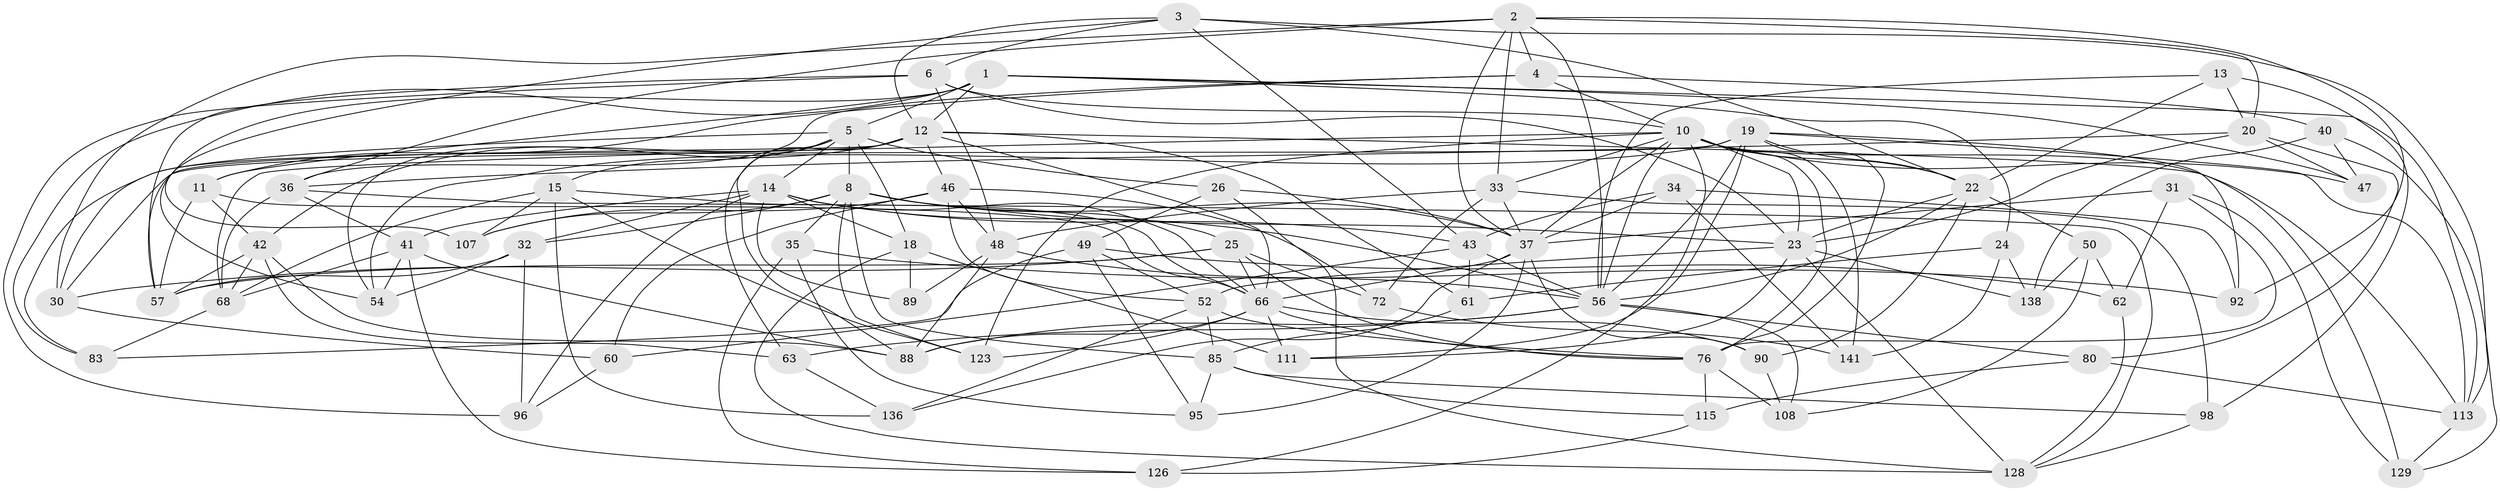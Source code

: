 // original degree distribution, {4: 1.0}
// Generated by graph-tools (version 1.1) at 2025/20/03/04/25 18:20:43]
// undirected, 72 vertices, 205 edges
graph export_dot {
graph [start="1"]
  node [color=gray90,style=filled];
  1 [super="+110+28"];
  2 [super="+38+117"];
  3 [super="+124"];
  4 [super="+84"];
  5 [super="+79+7"];
  6 [super="+103"];
  8 [super="+27+140+121"];
  10 [super="+16+17"];
  11 [super="+142"];
  12 [super="+21"];
  13;
  14 [super="+39"];
  15 [super="+65"];
  18 [super="+58"];
  19 [super="+99"];
  20 [super="+64"];
  22 [super="+81+71"];
  23 [super="+51"];
  24;
  25 [super="+144"];
  26;
  30 [super="+134"];
  31;
  32 [super="+135"];
  33 [super="+82"];
  34;
  35;
  36 [super="+94"];
  37 [super="+70+100+78"];
  40;
  41 [super="+101"];
  42 [super="+106"];
  43 [super="+116"];
  46 [super="+73"];
  47;
  48 [super="+120"];
  49 [super="+143"];
  50;
  52 [super="+114+53"];
  54 [super="+132"];
  56 [super="+122+93+77"];
  57 [super="+91"];
  60;
  61;
  62;
  63;
  66 [super="+97+75"];
  68 [super="+74"];
  72;
  76 [super="+102"];
  80;
  83;
  85 [super="+137"];
  88 [super="+133"];
  89;
  90;
  92;
  95;
  96;
  98;
  107;
  108;
  111;
  113 [super="+131"];
  115;
  123;
  126;
  128 [super="+130"];
  129;
  136;
  138;
  141;
  1 -- 83;
  1 -- 113;
  1 -- 24;
  1 -- 12;
  1 -- 54;
  1 -- 11;
  1 -- 47;
  1 -- 5;
  2 -- 36;
  2 -- 92;
  2 -- 33;
  2 -- 20;
  2 -- 4;
  2 -- 37;
  2 -- 30;
  2 -- 56;
  3 -- 107;
  3 -- 43;
  3 -- 22;
  3 -- 113;
  3 -- 12;
  3 -- 6;
  4 -- 40;
  4 -- 11;
  4 -- 36;
  4 -- 10 [weight=2];
  5 -- 26;
  5 -- 30 [weight=2];
  5 -- 8 [weight=2];
  5 -- 14;
  5 -- 54;
  5 -- 88;
  5 -- 15;
  5 -- 18 [weight=2];
  6 -- 96;
  6 -- 48;
  6 -- 57;
  6 -- 23;
  6 -- 10;
  8 -- 123;
  8 -- 107;
  8 -- 85;
  8 -- 35;
  8 -- 37;
  8 -- 32;
  8 -- 23;
  8 -- 25;
  10 -- 23 [weight=3];
  10 -- 37 [weight=2];
  10 -- 129;
  10 -- 68;
  10 -- 22;
  10 -- 33;
  10 -- 76;
  10 -- 141;
  10 -- 47;
  10 -- 123;
  10 -- 126;
  10 -- 56;
  11 -- 57;
  11 -- 66 [weight=2];
  11 -- 42;
  12 -- 61;
  12 -- 42;
  12 -- 66;
  12 -- 46;
  12 -- 113;
  12 -- 83;
  12 -- 57;
  12 -- 63;
  13 -- 98;
  13 -- 22;
  13 -- 20;
  13 -- 56;
  14 -- 56;
  14 -- 66;
  14 -- 32;
  14 -- 96;
  14 -- 18;
  14 -- 89 [weight=2];
  14 -- 41;
  14 -- 43;
  15 -- 68;
  15 -- 123;
  15 -- 107;
  15 -- 136;
  15 -- 66;
  18 -- 128;
  18 -- 111;
  18 -- 89;
  19 -- 92;
  19 -- 54;
  19 -- 56;
  19 -- 113;
  19 -- 22;
  19 -- 76;
  19 -- 30;
  19 -- 111;
  20 -- 47;
  20 -- 80;
  20 -- 36;
  20 -- 23;
  22 -- 90;
  22 -- 56;
  22 -- 50;
  22 -- 23;
  23 -- 52 [weight=2];
  23 -- 128;
  23 -- 138;
  23 -- 111;
  24 -- 138;
  24 -- 141;
  24 -- 61;
  25 -- 57;
  25 -- 72;
  25 -- 66;
  25 -- 76;
  25 -- 30;
  26 -- 49;
  26 -- 128;
  26 -- 37;
  30 -- 60;
  31 -- 129;
  31 -- 76;
  31 -- 62;
  31 -- 37;
  32 -- 54 [weight=2];
  32 -- 96;
  32 -- 57;
  33 -- 48;
  33 -- 72;
  33 -- 98;
  33 -- 37;
  34 -- 43;
  34 -- 141;
  34 -- 92;
  34 -- 37;
  35 -- 95;
  35 -- 92;
  35 -- 126;
  36 -- 41;
  36 -- 68;
  36 -- 128;
  37 -- 136;
  37 -- 95;
  37 -- 66;
  37 -- 90;
  40 -- 138;
  40 -- 47;
  40 -- 129;
  41 -- 88;
  41 -- 54;
  41 -- 68;
  41 -- 126;
  42 -- 68;
  42 -- 88;
  42 -- 57;
  42 -- 63;
  43 -- 60;
  43 -- 56;
  43 -- 61;
  46 -- 72;
  46 -- 48;
  46 -- 107;
  46 -- 52;
  46 -- 60;
  48 -- 89;
  48 -- 88;
  48 -- 56;
  49 -- 95;
  49 -- 52 [weight=2];
  49 -- 83;
  49 -- 62;
  50 -- 62;
  50 -- 138;
  50 -- 108;
  52 -- 136;
  52 -- 85;
  52 -- 76;
  56 -- 80;
  56 -- 108;
  56 -- 63;
  56 -- 88;
  60 -- 96;
  61 -- 85;
  62 -- 128;
  63 -- 136;
  66 -- 76;
  66 -- 111;
  66 -- 88;
  66 -- 123;
  66 -- 90;
  68 -- 83;
  72 -- 141;
  76 -- 108;
  76 -- 115;
  80 -- 113;
  80 -- 115;
  85 -- 98;
  85 -- 115;
  85 -- 95;
  90 -- 108;
  98 -- 128;
  113 -- 129;
  115 -- 126;
}
